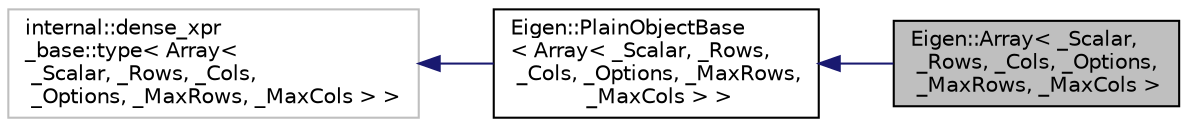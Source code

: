 digraph "Eigen::Array&lt; _Scalar, _Rows, _Cols, _Options, _MaxRows, _MaxCols &gt;"
{
  edge [fontname="Helvetica",fontsize="10",labelfontname="Helvetica",labelfontsize="10"];
  node [fontname="Helvetica",fontsize="10",shape=record];
  rankdir="LR";
  Node1 [label="Eigen::Array\< _Scalar,\l _Rows, _Cols, _Options,\l _MaxRows, _MaxCols \>",height=0.2,width=0.4,color="black", fillcolor="grey75", style="filled" fontcolor="black"];
  Node2 -> Node1 [dir="back",color="midnightblue",fontsize="10",style="solid",fontname="Helvetica"];
  Node2 [label="Eigen::PlainObjectBase\l\< Array\< _Scalar, _Rows,\l _Cols, _Options, _MaxRows,\l _MaxCols \> \>",height=0.2,width=0.4,color="black", fillcolor="white", style="filled",URL="$classEigen_1_1PlainObjectBase.html"];
  Node3 -> Node2 [dir="back",color="midnightblue",fontsize="10",style="solid",fontname="Helvetica"];
  Node3 [label="internal::dense_xpr\l_base::type\< Array\<\l _Scalar, _Rows, _Cols,\l _Options, _MaxRows, _MaxCols \> \>",height=0.2,width=0.4,color="grey75", fillcolor="white", style="filled"];
}
